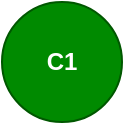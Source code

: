<mxfile>
    <diagram id="OvUeN1fUbP1yOYvhclIw" name="Page-1">
        <mxGraphModel dx="484" dy="437" grid="1" gridSize="10" guides="1" tooltips="1" connect="1" arrows="1" fold="1" page="1" pageScale="1" pageWidth="850" pageHeight="1100" math="0" shadow="0">
            <root>
                <mxCell id="0"/>
                <mxCell id="1" parent="0"/>
                <mxCell id="40" value="C1" style="ellipse;whiteSpace=wrap;html=1;aspect=fixed;fillColor=#008a00;strokeColor=#005700;fontColor=#ffffff;fontStyle=1" parent="1" vertex="1">
                    <mxGeometry x="260" y="240" width="60" height="60" as="geometry"/>
                </mxCell>
            </root>
        </mxGraphModel>
    </diagram>
</mxfile>